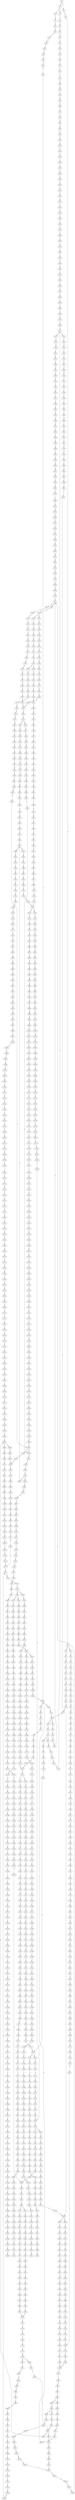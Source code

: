 strict digraph  {
	S0 -> S1 [ label = C ];
	S0 -> S2 [ label = T ];
	S1 -> S3 [ label = A ];
	S1 -> S4 [ label = T ];
	S2 -> S5 [ label = C ];
	S3 -> S6 [ label = A ];
	S4 -> S7 [ label = A ];
	S5 -> S8 [ label = T ];
	S6 -> S9 [ label = G ];
	S7 -> S10 [ label = C ];
	S8 -> S11 [ label = T ];
	S8 -> S12 [ label = C ];
	S9 -> S13 [ label = A ];
	S10 -> S14 [ label = C ];
	S11 -> S15 [ label = C ];
	S12 -> S16 [ label = C ];
	S13 -> S17 [ label = C ];
	S14 -> S18 [ label = T ];
	S15 -> S19 [ label = G ];
	S16 -> S20 [ label = G ];
	S17 -> S21 [ label = C ];
	S18 -> S22 [ label = G ];
	S19 -> S23 [ label = G ];
	S20 -> S24 [ label = T ];
	S21 -> S25 [ label = T ];
	S22 -> S26 [ label = T ];
	S23 -> S27 [ label = T ];
	S24 -> S28 [ label = T ];
	S25 -> S29 [ label = T ];
	S26 -> S30 [ label = C ];
	S27 -> S31 [ label = C ];
	S28 -> S32 [ label = C ];
	S29 -> S33 [ label = T ];
	S30 -> S34 [ label = C ];
	S31 -> S35 [ label = C ];
	S32 -> S36 [ label = C ];
	S33 -> S37 [ label = T ];
	S34 -> S38 [ label = T ];
	S35 -> S39 [ label = T ];
	S36 -> S40 [ label = T ];
	S37 -> S41 [ label = T ];
	S38 -> S42 [ label = T ];
	S39 -> S43 [ label = T ];
	S40 -> S44 [ label = T ];
	S41 -> S45 [ label = G ];
	S42 -> S46 [ label = G ];
	S43 -> S47 [ label = G ];
	S44 -> S48 [ label = A ];
	S45 -> S49 [ label = A ];
	S46 -> S50 [ label = A ];
	S46 -> S51 [ label = T ];
	S47 -> S52 [ label = A ];
	S48 -> S53 [ label = A ];
	S49 -> S54 [ label = A ];
	S50 -> S55 [ label = A ];
	S51 -> S56 [ label = A ];
	S52 -> S57 [ label = A ];
	S53 -> S58 [ label = A ];
	S54 -> S59 [ label = C ];
	S55 -> S60 [ label = C ];
	S56 -> S61 [ label = G ];
	S57 -> S60 [ label = C ];
	S58 -> S62 [ label = C ];
	S59 -> S63 [ label = A ];
	S60 -> S64 [ label = T ];
	S60 -> S65 [ label = A ];
	S61 -> S66 [ label = G ];
	S62 -> S67 [ label = A ];
	S63 -> S68 [ label = G ];
	S64 -> S69 [ label = T ];
	S65 -> S70 [ label = G ];
	S66 -> S71 [ label = A ];
	S67 -> S72 [ label = G ];
	S68 -> S73 [ label = T ];
	S69 -> S74 [ label = C ];
	S70 -> S75 [ label = G ];
	S71 -> S76 [ label = G ];
	S72 -> S77 [ label = G ];
	S73 -> S78 [ label = T ];
	S74 -> S79 [ label = A ];
	S75 -> S80 [ label = G ];
	S75 -> S81 [ label = T ];
	S76 -> S82 [ label = A ];
	S77 -> S83 [ label = T ];
	S78 -> S84 [ label = G ];
	S79 -> S85 [ label = A ];
	S80 -> S86 [ label = T ];
	S81 -> S87 [ label = C ];
	S82 -> S88 [ label = G ];
	S83 -> S89 [ label = C ];
	S84 -> S90 [ label = A ];
	S85 -> S91 [ label = C ];
	S86 -> S92 [ label = C ];
	S87 -> S93 [ label = C ];
	S88 -> S94 [ label = G ];
	S89 -> S95 [ label = T ];
	S90 -> S96 [ label = C ];
	S91 -> S97 [ label = C ];
	S91 -> S98 [ label = T ];
	S92 -> S99 [ label = C ];
	S93 -> S100 [ label = C ];
	S94 -> S101 [ label = T ];
	S95 -> S102 [ label = C ];
	S96 -> S103 [ label = T ];
	S97 -> S104 [ label = G ];
	S98 -> S105 [ label = G ];
	S99 -> S106 [ label = G ];
	S100 -> S107 [ label = T ];
	S101 -> S108 [ label = C ];
	S102 -> S109 [ label = T ];
	S103 -> S110 [ label = G ];
	S104 -> S111 [ label = G ];
	S105 -> S112 [ label = G ];
	S105 -> S113 [ label = C ];
	S106 -> S114 [ label = C ];
	S107 -> S115 [ label = T ];
	S108 -> S116 [ label = C ];
	S109 -> S117 [ label = C ];
	S110 -> S118 [ label = T ];
	S111 -> S119 [ label = C ];
	S112 -> S120 [ label = C ];
	S113 -> S121 [ label = C ];
	S114 -> S122 [ label = C ];
	S115 -> S123 [ label = C ];
	S116 -> S124 [ label = C ];
	S117 -> S125 [ label = C ];
	S118 -> S126 [ label = A ];
	S119 -> S127 [ label = C ];
	S120 -> S128 [ label = C ];
	S121 -> S129 [ label = C ];
	S122 -> S130 [ label = G ];
	S123 -> S131 [ label = T ];
	S123 -> S132 [ label = G ];
	S124 -> S133 [ label = A ];
	S124 -> S134 [ label = G ];
	S125 -> S135 [ label = G ];
	S126 -> S136 [ label = C ];
	S127 -> S137 [ label = C ];
	S128 -> S138 [ label = C ];
	S129 -> S139 [ label = T ];
	S130 -> S140 [ label = C ];
	S130 -> S141 [ label = G ];
	S131 -> S142 [ label = C ];
	S132 -> S143 [ label = C ];
	S133 -> S144 [ label = G ];
	S134 -> S145 [ label = G ];
	S135 -> S146 [ label = T ];
	S136 -> S147 [ label = A ];
	S137 -> S148 [ label = A ];
	S138 -> S149 [ label = A ];
	S139 -> S150 [ label = A ];
	S140 -> S151 [ label = A ];
	S141 -> S152 [ label = A ];
	S142 -> S153 [ label = G ];
	S143 -> S154 [ label = A ];
	S144 -> S155 [ label = A ];
	S145 -> S156 [ label = A ];
	S146 -> S157 [ label = A ];
	S147 -> S158 [ label = C ];
	S148 -> S159 [ label = G ];
	S149 -> S160 [ label = G ];
	S150 -> S161 [ label = G ];
	S151 -> S162 [ label = C ];
	S152 -> S163 [ label = A ];
	S153 -> S164 [ label = T ];
	S154 -> S165 [ label = C ];
	S155 -> S166 [ label = G ];
	S156 -> S167 [ label = G ];
	S157 -> S168 [ label = C ];
	S158 -> S169 [ label = T ];
	S159 -> S170 [ label = T ];
	S160 -> S171 [ label = G ];
	S161 -> S172 [ label = G ];
	S162 -> S173 [ label = G ];
	S163 -> S174 [ label = C ];
	S164 -> S175 [ label = A ];
	S165 -> S176 [ label = G ];
	S166 -> S177 [ label = C ];
	S167 -> S178 [ label = G ];
	S168 -> S179 [ label = A ];
	S169 -> S180 [ label = T ];
	S170 -> S181 [ label = T ];
	S171 -> S182 [ label = T ];
	S172 -> S183 [ label = T ];
	S173 -> S184 [ label = C ];
	S174 -> S185 [ label = T ];
	S175 -> S186 [ label = C ];
	S176 -> S187 [ label = T ];
	S177 -> S188 [ label = C ];
	S178 -> S189 [ label = C ];
	S179 -> S190 [ label = T ];
	S180 -> S191 [ label = G ];
	S181 -> S192 [ label = G ];
	S182 -> S193 [ label = G ];
	S183 -> S194 [ label = G ];
	S184 -> S195 [ label = G ];
	S185 -> S196 [ label = G ];
	S186 -> S197 [ label = G ];
	S187 -> S198 [ label = G ];
	S188 -> S199 [ label = A ];
	S189 -> S200 [ label = G ];
	S190 -> S201 [ label = G ];
	S191 -> S202 [ label = G ];
	S192 -> S203 [ label = T ];
	S193 -> S204 [ label = C ];
	S193 -> S205 [ label = G ];
	S194 -> S206 [ label = T ];
	S195 -> S207 [ label = C ];
	S196 -> S208 [ label = C ];
	S197 -> S209 [ label = G ];
	S198 -> S210 [ label = G ];
	S199 -> S211 [ label = C ];
	S200 -> S212 [ label = T ];
	S201 -> S213 [ label = G ];
	S202 -> S214 [ label = A ];
	S203 -> S215 [ label = G ];
	S204 -> S216 [ label = G ];
	S205 -> S217 [ label = G ];
	S206 -> S218 [ label = G ];
	S207 -> S219 [ label = A ];
	S208 -> S220 [ label = A ];
	S209 -> S221 [ label = C ];
	S210 -> S222 [ label = C ];
	S211 -> S223 [ label = G ];
	S212 -> S224 [ label = G ];
	S213 -> S225 [ label = C ];
	S214 -> S226 [ label = G ];
	S215 -> S227 [ label = C ];
	S216 -> S228 [ label = C ];
	S217 -> S229 [ label = C ];
	S218 -> S230 [ label = C ];
	S219 -> S231 [ label = G ];
	S220 -> S232 [ label = A ];
	S221 -> S233 [ label = T ];
	S222 -> S234 [ label = G ];
	S223 -> S235 [ label = G ];
	S224 -> S236 [ label = G ];
	S225 -> S237 [ label = G ];
	S226 -> S238 [ label = A ];
	S227 -> S239 [ label = G ];
	S228 -> S240 [ label = G ];
	S229 -> S241 [ label = T ];
	S230 -> S242 [ label = G ];
	S231 -> S243 [ label = C ];
	S232 -> S244 [ label = C ];
	S233 -> S245 [ label = A ];
	S234 -> S246 [ label = T ];
	S235 -> S247 [ label = T ];
	S236 -> S248 [ label = T ];
	S237 -> S249 [ label = C ];
	S238 -> S250 [ label = C ];
	S239 -> S251 [ label = T ];
	S240 -> S252 [ label = T ];
	S241 -> S253 [ label = T ];
	S242 -> S254 [ label = T ];
	S243 -> S255 [ label = C ];
	S244 -> S256 [ label = C ];
	S245 -> S257 [ label = C ];
	S246 -> S258 [ label = C ];
	S247 -> S259 [ label = T ];
	S248 -> S260 [ label = A ];
	S249 -> S261 [ label = C ];
	S250 -> S262 [ label = C ];
	S251 -> S263 [ label = C ];
	S252 -> S264 [ label = C ];
	S253 -> S265 [ label = C ];
	S254 -> S266 [ label = C ];
	S255 -> S267 [ label = G ];
	S256 -> S268 [ label = A ];
	S257 -> S269 [ label = T ];
	S258 -> S270 [ label = C ];
	S259 -> S271 [ label = A ];
	S260 -> S272 [ label = T ];
	S261 -> S273 [ label = C ];
	S262 -> S274 [ label = C ];
	S263 -> S275 [ label = G ];
	S264 -> S276 [ label = G ];
	S265 -> S277 [ label = G ];
	S266 -> S278 [ label = G ];
	S267 -> S279 [ label = G ];
	S268 -> S280 [ label = G ];
	S269 -> S281 [ label = G ];
	S270 -> S282 [ label = C ];
	S271 -> S283 [ label = C ];
	S272 -> S284 [ label = G ];
	S273 -> S285 [ label = C ];
	S274 -> S286 [ label = C ];
	S275 -> S287 [ label = A ];
	S276 -> S288 [ label = T ];
	S277 -> S289 [ label = A ];
	S278 -> S287 [ label = A ];
	S279 -> S290 [ label = C ];
	S279 -> S291 [ label = T ];
	S280 -> S292 [ label = A ];
	S281 -> S293 [ label = G ];
	S282 -> S294 [ label = C ];
	S283 -> S295 [ label = T ];
	S284 -> S296 [ label = A ];
	S285 -> S297 [ label = C ];
	S286 -> S298 [ label = C ];
	S287 -> S299 [ label = A ];
	S288 -> S300 [ label = G ];
	S289 -> S301 [ label = A ];
	S290 -> S302 [ label = A ];
	S291 -> S303 [ label = G ];
	S292 -> S304 [ label = A ];
	S293 -> S305 [ label = T ];
	S294 -> S306 [ label = A ];
	S295 -> S307 [ label = G ];
	S296 -> S308 [ label = G ];
	S297 -> S309 [ label = A ];
	S298 -> S310 [ label = C ];
	S299 -> S311 [ label = C ];
	S300 -> S312 [ label = C ];
	S301 -> S313 [ label = C ];
	S302 -> S314 [ label = C ];
	S303 -> S315 [ label = G ];
	S304 -> S316 [ label = C ];
	S305 -> S317 [ label = G ];
	S306 -> S318 [ label = C ];
	S307 -> S319 [ label = C ];
	S308 -> S320 [ label = C ];
	S309 -> S321 [ label = C ];
	S310 -> S322 [ label = T ];
	S311 -> S323 [ label = C ];
	S311 -> S324 [ label = A ];
	S312 -> S325 [ label = A ];
	S313 -> S326 [ label = A ];
	S314 -> S327 [ label = T ];
	S315 -> S328 [ label = A ];
	S316 -> S329 [ label = A ];
	S317 -> S330 [ label = C ];
	S318 -> S331 [ label = T ];
	S319 -> S332 [ label = A ];
	S320 -> S333 [ label = G ];
	S321 -> S334 [ label = T ];
	S322 -> S335 [ label = T ];
	S323 -> S336 [ label = T ];
	S324 -> S337 [ label = C ];
	S325 -> S338 [ label = T ];
	S326 -> S339 [ label = C ];
	S327 -> S340 [ label = T ];
	S328 -> S341 [ label = A ];
	S329 -> S342 [ label = G ];
	S330 -> S343 [ label = T ];
	S331 -> S344 [ label = T ];
	S332 -> S345 [ label = G ];
	S333 -> S346 [ label = G ];
	S334 -> S347 [ label = T ];
	S335 -> S348 [ label = C ];
	S336 -> S349 [ label = T ];
	S337 -> S350 [ label = C ];
	S338 -> S351 [ label = C ];
	S339 -> S352 [ label = G ];
	S340 -> S353 [ label = C ];
	S341 -> S354 [ label = G ];
	S342 -> S355 [ label = C ];
	S343 -> S356 [ label = A ];
	S344 -> S357 [ label = G ];
	S345 -> S358 [ label = A ];
	S346 -> S359 [ label = T ];
	S347 -> S360 [ label = T ];
	S348 -> S361 [ label = A ];
	S349 -> S362 [ label = C ];
	S350 -> S363 [ label = C ];
	S351 -> S364 [ label = C ];
	S352 -> S365 [ label = C ];
	S353 -> S366 [ label = A ];
	S354 -> S367 [ label = A ];
	S355 -> S368 [ label = C ];
	S356 -> S369 [ label = C ];
	S357 -> S370 [ label = A ];
	S358 -> S371 [ label = C ];
	S359 -> S372 [ label = C ];
	S360 -> S373 [ label = A ];
	S361 -> S374 [ label = G ];
	S362 -> S375 [ label = G ];
	S363 -> S376 [ label = G ];
	S364 -> S377 [ label = G ];
	S365 -> S378 [ label = G ];
	S366 -> S379 [ label = G ];
	S367 -> S380 [ label = A ];
	S368 -> S381 [ label = G ];
	S369 -> S382 [ label = T ];
	S370 -> S383 [ label = G ];
	S371 -> S384 [ label = G ];
	S372 -> S385 [ label = G ];
	S373 -> S386 [ label = G ];
	S374 -> S387 [ label = A ];
	S375 -> S388 [ label = T ];
	S376 -> S389 [ label = T ];
	S377 -> S390 [ label = C ];
	S378 -> S391 [ label = C ];
	S379 -> S392 [ label = C ];
	S380 -> S393 [ label = C ];
	S381 -> S394 [ label = T ];
	S382 -> S395 [ label = G ];
	S383 -> S396 [ label = C ];
	S384 -> S397 [ label = G ];
	S385 -> S398 [ label = C ];
	S386 -> S399 [ label = C ];
	S387 -> S400 [ label = G ];
	S388 -> S401 [ label = A ];
	S389 -> S402 [ label = A ];
	S390 -> S403 [ label = A ];
	S391 -> S404 [ label = A ];
	S392 -> S405 [ label = C ];
	S393 -> S406 [ label = G ];
	S394 -> S407 [ label = C ];
	S395 -> S408 [ label = T ];
	S396 -> S409 [ label = C ];
	S397 -> S410 [ label = A ];
	S398 -> S411 [ label = A ];
	S399 -> S412 [ label = C ];
	S400 -> S413 [ label = G ];
	S401 -> S414 [ label = C ];
	S402 -> S415 [ label = C ];
	S403 -> S416 [ label = C ];
	S404 -> S417 [ label = C ];
	S405 -> S418 [ label = G ];
	S406 -> S419 [ label = G ];
	S407 -> S420 [ label = C ];
	S408 -> S421 [ label = A ];
	S409 -> S422 [ label = G ];
	S410 -> S423 [ label = C ];
	S411 -> S424 [ label = C ];
	S412 -> S425 [ label = G ];
	S413 -> S426 [ label = T ];
	S414 -> S427 [ label = T ];
	S415 -> S428 [ label = G ];
	S416 -> S429 [ label = G ];
	S417 -> S430 [ label = G ];
	S418 -> S431 [ label = C ];
	S419 -> S432 [ label = C ];
	S420 -> S433 [ label = T ];
	S421 -> S434 [ label = A ];
	S422 -> S435 [ label = C ];
	S423 -> S436 [ label = A ];
	S424 -> S437 [ label = G ];
	S425 -> S438 [ label = T ];
	S426 -> S439 [ label = C ];
	S427 -> S440 [ label = T ];
	S428 -> S441 [ label = T ];
	S429 -> S442 [ label = T ];
	S430 -> S443 [ label = T ];
	S431 -> S444 [ label = C ];
	S432 -> S445 [ label = A ];
	S433 -> S446 [ label = C ];
	S434 -> S447 [ label = C ];
	S435 -> S448 [ label = C ];
	S436 -> S449 [ label = C ];
	S437 -> S450 [ label = C ];
	S438 -> S451 [ label = C ];
	S439 -> S452 [ label = C ];
	S440 -> S453 [ label = C ];
	S441 -> S454 [ label = C ];
	S442 -> S455 [ label = C ];
	S443 -> S456 [ label = C ];
	S444 -> S457 [ label = C ];
	S445 -> S458 [ label = C ];
	S446 -> S459 [ label = T ];
	S447 -> S460 [ label = A ];
	S448 -> S461 [ label = C ];
	S449 -> S462 [ label = A ];
	S450 -> S463 [ label = G ];
	S451 -> S464 [ label = C ];
	S452 -> S465 [ label = C ];
	S453 -> S466 [ label = A ];
	S454 -> S467 [ label = C ];
	S455 -> S468 [ label = G ];
	S456 -> S469 [ label = C ];
	S457 -> S470 [ label = C ];
	S458 -> S471 [ label = C ];
	S458 -> S472 [ label = T ];
	S459 -> S473 [ label = G ];
	S460 -> S474 [ label = C ];
	S461 -> S475 [ label = C ];
	S462 -> S476 [ label = C ];
	S463 -> S477 [ label = C ];
	S464 -> S478 [ label = C ];
	S465 -> S479 [ label = T ];
	S466 -> S480 [ label = A ];
	S467 -> S481 [ label = A ];
	S468 -> S482 [ label = A ];
	S469 -> S483 [ label = A ];
	S470 -> S484 [ label = T ];
	S471 -> S485 [ label = G ];
	S472 -> S486 [ label = G ];
	S473 -> S487 [ label = T ];
	S474 -> S488 [ label = A ];
	S475 -> S484 [ label = T ];
	S476 -> S489 [ label = C ];
	S477 -> S490 [ label = G ];
	S478 -> S491 [ label = A ];
	S479 -> S492 [ label = T ];
	S480 -> S493 [ label = G ];
	S481 -> S494 [ label = G ];
	S482 -> S495 [ label = G ];
	S483 -> S496 [ label = G ];
	S484 -> S497 [ label = T ];
	S484 -> S498 [ label = C ];
	S485 -> S499 [ label = G ];
	S486 -> S500 [ label = G ];
	S487 -> S501 [ label = C ];
	S488 -> S502 [ label = C ];
	S489 -> S503 [ label = T ];
	S490 -> S504 [ label = G ];
	S491 -> S505 [ label = C ];
	S492 -> S123 [ label = C ];
	S493 -> S506 [ label = C ];
	S494 -> S507 [ label = C ];
	S495 -> S508 [ label = C ];
	S496 -> S509 [ label = C ];
	S497 -> S510 [ label = C ];
	S498 -> S511 [ label = C ];
	S499 -> S512 [ label = G ];
	S500 -> S513 [ label = G ];
	S501 -> S514 [ label = G ];
	S502 -> S515 [ label = G ];
	S503 -> S516 [ label = C ];
	S504 -> S517 [ label = C ];
	S505 -> S518 [ label = C ];
	S506 -> S519 [ label = G ];
	S507 -> S520 [ label = G ];
	S508 -> S521 [ label = G ];
	S509 -> S522 [ label = T ];
	S509 -> S520 [ label = G ];
	S510 -> S523 [ label = A ];
	S511 -> S524 [ label = A ];
	S512 -> S525 [ label = A ];
	S513 -> S526 [ label = A ];
	S514 -> S527 [ label = T ];
	S515 -> S528 [ label = C ];
	S516 -> S529 [ label = T ];
	S517 -> S530 [ label = T ];
	S518 -> S531 [ label = A ];
	S519 -> S532 [ label = A ];
	S520 -> S533 [ label = A ];
	S521 -> S534 [ label = A ];
	S522 -> S535 [ label = T ];
	S523 -> S536 [ label = C ];
	S524 -> S537 [ label = C ];
	S525 -> S538 [ label = A ];
	S526 -> S539 [ label = A ];
	S527 -> S540 [ label = G ];
	S528 -> S541 [ label = T ];
	S529 -> S542 [ label = A ];
	S530 -> S543 [ label = G ];
	S531 -> S544 [ label = C ];
	S532 -> S545 [ label = G ];
	S533 -> S546 [ label = G ];
	S534 -> S547 [ label = G ];
	S535 -> S548 [ label = C ];
	S536 -> S549 [ label = G ];
	S537 -> S550 [ label = C ];
	S538 -> S551 [ label = T ];
	S539 -> S552 [ label = C ];
	S540 -> S553 [ label = G ];
	S541 -> S554 [ label = C ];
	S542 -> S555 [ label = G ];
	S543 -> S556 [ label = G ];
	S544 -> S557 [ label = C ];
	S545 -> S558 [ label = T ];
	S546 -> S559 [ label = T ];
	S547 -> S560 [ label = T ];
	S548 -> S561 [ label = A ];
	S549 -> S562 [ label = C ];
	S550 -> S563 [ label = C ];
	S551 -> S564 [ label = T ];
	S552 -> S565 [ label = T ];
	S553 -> S566 [ label = T ];
	S554 -> S567 [ label = C ];
	S555 -> S568 [ label = A ];
	S556 -> S569 [ label = A ];
	S557 -> S570 [ label = G ];
	S558 -> S571 [ label = C ];
	S559 -> S572 [ label = C ];
	S560 -> S573 [ label = C ];
	S561 -> S574 [ label = C ];
	S562 -> S575 [ label = T ];
	S563 -> S576 [ label = G ];
	S564 -> S577 [ label = G ];
	S565 -> S578 [ label = G ];
	S566 -> S579 [ label = A ];
	S567 -> S580 [ label = T ];
	S568 -> S581 [ label = A ];
	S569 -> S582 [ label = A ];
	S570 -> S583 [ label = A ];
	S571 -> S584 [ label = C ];
	S572 -> S585 [ label = C ];
	S572 -> S586 [ label = T ];
	S573 -> S587 [ label = G ];
	S574 -> S588 [ label = G ];
	S575 -> S589 [ label = C ];
	S576 -> S590 [ label = C ];
	S577 -> S591 [ label = A ];
	S578 -> S592 [ label = G ];
	S580 -> S593 [ label = A ];
	S581 -> S594 [ label = C ];
	S582 -> S595 [ label = T ];
	S583 -> S596 [ label = T ];
	S584 -> S597 [ label = C ];
	S585 -> S597 [ label = C ];
	S586 -> S598 [ label = C ];
	S587 -> S599 [ label = A ];
	S588 -> S600 [ label = C ];
	S589 -> S601 [ label = C ];
	S590 -> S602 [ label = C ];
	S591 -> S603 [ label = A ];
	S592 -> S604 [ label = A ];
	S593 -> S605 [ label = G ];
	S594 -> S606 [ label = G ];
	S595 -> S607 [ label = G ];
	S596 -> S608 [ label = C ];
	S597 -> S609 [ label = T ];
	S597 -> S610 [ label = G ];
	S598 -> S611 [ label = G ];
	S599 -> S612 [ label = A ];
	S600 -> S613 [ label = C ];
	S601 -> S614 [ label = G ];
	S602 -> S615 [ label = G ];
	S603 -> S616 [ label = C ];
	S604 -> S617 [ label = C ];
	S605 -> S618 [ label = A ];
	S606 -> S619 [ label = A ];
	S607 -> S620 [ label = G ];
	S608 -> S621 [ label = G ];
	S609 -> S622 [ label = C ];
	S610 -> S623 [ label = C ];
	S611 -> S624 [ label = T ];
	S612 -> S625 [ label = C ];
	S613 -> S626 [ label = C ];
	S614 -> S627 [ label = G ];
	S615 -> S628 [ label = G ];
	S616 -> S629 [ label = C ];
	S617 -> S630 [ label = C ];
	S618 -> S631 [ label = A ];
	S619 -> S632 [ label = G ];
	S620 -> S633 [ label = G ];
	S621 -> S634 [ label = G ];
	S622 -> S635 [ label = C ];
	S623 -> S636 [ label = C ];
	S624 -> S637 [ label = C ];
	S625 -> S638 [ label = C ];
	S626 -> S639 [ label = T ];
	S627 -> S640 [ label = T ];
	S628 -> S641 [ label = T ];
	S629 -> S642 [ label = C ];
	S630 -> S643 [ label = C ];
	S631 -> S644 [ label = C ];
	S632 -> S645 [ label = G ];
	S633 -> S646 [ label = G ];
	S634 -> S647 [ label = T ];
	S635 -> S648 [ label = G ];
	S636 -> S649 [ label = T ];
	S637 -> S650 [ label = T ];
	S638 -> S651 [ label = T ];
	S639 -> S652 [ label = T ];
	S640 -> S653 [ label = T ];
	S641 -> S654 [ label = C ];
	S642 -> S655 [ label = G ];
	S643 -> S656 [ label = G ];
	S644 -> S657 [ label = T ];
	S645 -> S658 [ label = T ];
	S646 -> S659 [ label = T ];
	S647 -> S660 [ label = T ];
	S648 -> S661 [ label = G ];
	S649 -> S662 [ label = G ];
	S650 -> S663 [ label = G ];
	S651 -> S664 [ label = G ];
	S652 -> S665 [ label = C ];
	S653 -> S666 [ label = G ];
	S654 -> S667 [ label = C ];
	S655 -> S668 [ label = T ];
	S656 -> S669 [ label = T ];
	S657 -> S670 [ label = T ];
	S658 -> S671 [ label = G ];
	S659 -> S672 [ label = C ];
	S660 -> S673 [ label = C ];
	S661 -> S674 [ label = T ];
	S662 -> S675 [ label = T ];
	S663 -> S676 [ label = T ];
	S664 -> S677 [ label = T ];
	S665 -> S678 [ label = A ];
	S666 -> S679 [ label = C ];
	S667 -> S680 [ label = C ];
	S668 -> S681 [ label = C ];
	S669 -> S682 [ label = C ];
	S670 -> S683 [ label = C ];
	S671 -> S684 [ label = T ];
	S672 -> S685 [ label = C ];
	S673 -> S686 [ label = C ];
	S674 -> S687 [ label = C ];
	S675 -> S688 [ label = C ];
	S676 -> S689 [ label = T ];
	S677 -> S690 [ label = C ];
	S678 -> S691 [ label = T ];
	S679 -> S692 [ label = A ];
	S680 -> S693 [ label = A ];
	S681 -> S694 [ label = T ];
	S682 -> S695 [ label = T ];
	S683 -> S696 [ label = A ];
	S684 -> S697 [ label = C ];
	S685 -> S698 [ label = G ];
	S686 -> S699 [ label = A ];
	S687 -> S700 [ label = T ];
	S688 -> S701 [ label = G ];
	S689 -> S702 [ label = C ];
	S690 -> S703 [ label = G ];
	S691 -> S704 [ label = C ];
	S692 -> S705 [ label = C ];
	S693 -> S706 [ label = G ];
	S694 -> S707 [ label = C ];
	S695 -> S708 [ label = C ];
	S696 -> S709 [ label = A ];
	S697 -> S710 [ label = C ];
	S698 -> S711 [ label = C ];
	S699 -> S712 [ label = G ];
	S700 -> S713 [ label = G ];
	S701 -> S714 [ label = C ];
	S702 -> S715 [ label = C ];
	S703 -> S716 [ label = C ];
	S704 -> S717 [ label = C ];
	S705 -> S718 [ label = T ];
	S706 -> S719 [ label = T ];
	S707 -> S720 [ label = G ];
	S708 -> S720 [ label = G ];
	S709 -> S91 [ label = C ];
	S710 -> S721 [ label = C ];
	S711 -> S722 [ label = C ];
	S712 -> S723 [ label = T ];
	S713 -> S724 [ label = G ];
	S714 -> S725 [ label = G ];
	S715 -> S726 [ label = G ];
	S716 -> S727 [ label = G ];
	S717 -> S728 [ label = A ];
	S718 -> S729 [ label = G ];
	S719 -> S730 [ label = G ];
	S720 -> S731 [ label = G ];
	S721 -> S732 [ label = T ];
	S722 -> S130 [ label = G ];
	S723 -> S733 [ label = G ];
	S724 -> S734 [ label = A ];
	S725 -> S735 [ label = C ];
	S726 -> S736 [ label = T ];
	S727 -> S735 [ label = C ];
	S728 -> S737 [ label = G ];
	S729 -> S738 [ label = G ];
	S730 -> S739 [ label = G ];
	S731 -> S740 [ label = C ];
	S732 -> S741 [ label = G ];
	S733 -> S742 [ label = G ];
	S734 -> S743 [ label = G ];
	S735 -> S744 [ label = G ];
	S735 -> S745 [ label = A ];
	S736 -> S746 [ label = G ];
	S737 -> S747 [ label = A ];
	S738 -> S748 [ label = T ];
	S739 -> S749 [ label = T ];
	S740 -> S750 [ label = A ];
	S741 -> S751 [ label = T ];
	S742 -> S752 [ label = T ];
	S743 -> S753 [ label = G ];
	S744 -> S754 [ label = A ];
	S745 -> S755 [ label = A ];
	S746 -> S756 [ label = G ];
	S747 -> S757 [ label = A ];
	S748 -> S758 [ label = C ];
	S749 -> S759 [ label = C ];
	S750 -> S760 [ label = C ];
	S751 -> S761 [ label = C ];
	S752 -> S762 [ label = C ];
	S753 -> S763 [ label = G ];
	S754 -> S764 [ label = G ];
	S755 -> S765 [ label = C ];
	S756 -> S766 [ label = C ];
	S757 -> S767 [ label = C ];
	S758 -> S768 [ label = G ];
	S759 -> S769 [ label = G ];
	S760 -> S770 [ label = C ];
	S761 -> S771 [ label = C ];
	S762 -> S769 [ label = G ];
	S763 -> S772 [ label = T ];
	S764 -> S773 [ label = C ];
	S765 -> S774 [ label = C ];
	S766 -> S775 [ label = C ];
	S767 -> S776 [ label = C ];
	S768 -> S777 [ label = T ];
	S769 -> S778 [ label = T ];
	S770 -> S779 [ label = G ];
	S771 -> S780 [ label = T ];
	S772 -> S781 [ label = G ];
	S773 -> S782 [ label = A ];
	S774 -> S783 [ label = C ];
	S775 -> S784 [ label = C ];
	S776 -> S785 [ label = A ];
	S776 -> S786 [ label = G ];
	S777 -> S787 [ label = C ];
	S778 -> S788 [ label = C ];
	S779 -> S789 [ label = A ];
	S780 -> S790 [ label = A ];
	S781 -> S791 [ label = T ];
	S782 -> S792 [ label = G ];
	S783 -> S793 [ label = G ];
	S784 -> S794 [ label = G ];
	S785 -> S795 [ label = G ];
	S785 -> S796 [ label = C ];
	S786 -> S797 [ label = G ];
	S787 -> S798 [ label = C ];
	S788 -> S799 [ label = C ];
	S789 -> S800 [ label = G ];
	S789 -> S801 [ label = A ];
	S790 -> S802 [ label = C ];
	S791 -> S803 [ label = T ];
	S792 -> S804 [ label = T ];
	S793 -> S805 [ label = T ];
	S794 -> S806 [ label = T ];
	S795 -> S807 [ label = A ];
	S796 -> S808 [ label = C ];
	S797 -> S809 [ label = A ];
	S798 -> S810 [ label = G ];
	S799 -> S810 [ label = G ];
	S800 -> S811 [ label = T ];
	S801 -> S812 [ label = T ];
	S802 -> S813 [ label = T ];
	S803 -> S814 [ label = C ];
	S804 -> S815 [ label = G ];
	S805 -> S816 [ label = A ];
	S806 -> S817 [ label = C ];
	S807 -> S818 [ label = C ];
	S808 -> S819 [ label = A ];
	S809 -> S820 [ label = C ];
	S810 -> S821 [ label = T ];
	S811 -> S822 [ label = C ];
	S812 -> S823 [ label = G ];
	S813 -> S824 [ label = A ];
	S814 -> S825 [ label = C ];
	S815 -> S826 [ label = C ];
	S816 -> S827 [ label = C ];
	S817 -> S828 [ label = C ];
	S818 -> S829 [ label = T ];
	S819 -> S830 [ label = C ];
	S820 -> S831 [ label = G ];
	S821 -> S832 [ label = C ];
	S822 -> S833 [ label = C ];
	S823 -> S834 [ label = T ];
	S824 -> S835 [ label = C ];
	S825 -> S836 [ label = A ];
	S826 -> S837 [ label = A ];
	S827 -> S838 [ label = A ];
	S828 -> S839 [ label = A ];
	S829 -> S840 [ label = C ];
	S830 -> S841 [ label = C ];
	S831 -> S842 [ label = C ];
	S832 -> S843 [ label = A ];
	S833 -> S844 [ label = A ];
	S833 -> S845 [ label = T ];
	S834 -> S846 [ label = A ];
	S835 -> S847 [ label = C ];
	S836 -> S848 [ label = G ];
	S837 -> S849 [ label = A ];
	S838 -> S850 [ label = G ];
	S839 -> S851 [ label = G ];
	S840 -> S852 [ label = C ];
	S841 -> S853 [ label = C ];
	S842 -> S854 [ label = C ];
	S843 -> S855 [ label = C ];
	S844 -> S856 [ label = G ];
	S845 -> S857 [ label = C ];
	S846 -> S858 [ label = G ];
	S847 -> S859 [ label = A ];
	S848 -> S860 [ label = C ];
	S849 -> S861 [ label = C ];
	S850 -> S862 [ label = C ];
	S851 -> S863 [ label = T ];
	S852 -> S864 [ label = C ];
	S853 -> S865 [ label = C ];
	S854 -> S866 [ label = C ];
	S855 -> S867 [ label = C ];
	S856 -> S868 [ label = T ];
	S856 -> S869 [ label = C ];
	S857 -> S870 [ label = G ];
	S858 -> S871 [ label = T ];
	S859 -> S872 [ label = G ];
	S860 -> S873 [ label = A ];
	S861 -> S874 [ label = A ];
	S862 -> S875 [ label = A ];
	S863 -> S876 [ label = A ];
	S864 -> S877 [ label = A ];
	S865 -> S878 [ label = T ];
	S866 -> S879 [ label = A ];
	S867 -> S880 [ label = C ];
	S867 -> S881 [ label = G ];
	S868 -> S882 [ label = A ];
	S869 -> S883 [ label = T ];
	S870 -> S884 [ label = A ];
	S871 -> S885 [ label = T ];
	S872 -> S886 [ label = G ];
	S873 -> S887 [ label = G ];
	S874 -> S888 [ label = G ];
	S875 -> S889 [ label = G ];
	S876 -> S890 [ label = G ];
	S877 -> S891 [ label = T ];
	S878 -> S892 [ label = T ];
	S879 -> S893 [ label = T ];
	S880 -> S894 [ label = T ];
	S881 -> S895 [ label = A ];
	S882 -> S896 [ label = G ];
	S883 -> S897 [ label = T ];
	S884 -> S898 [ label = A ];
	S885 -> S899 [ label = T ];
	S886 -> S900 [ label = A ];
	S887 -> S901 [ label = A ];
	S888 -> S902 [ label = C ];
	S889 -> S903 [ label = G ];
	S890 -> S904 [ label = C ];
	S891 -> S905 [ label = C ];
	S892 -> S906 [ label = C ];
	S893 -> S907 [ label = C ];
	S894 -> S908 [ label = G ];
	S895 -> S909 [ label = A ];
	S895 -> S910 [ label = G ];
	S896 -> S911 [ label = G ];
	S897 -> S548 [ label = C ];
	S898 -> S912 [ label = C ];
	S899 -> S913 [ label = C ];
	S900 -> S914 [ label = G ];
	S901 -> S915 [ label = T ];
	S902 -> S916 [ label = T ];
	S903 -> S917 [ label = T ];
	S904 -> S918 [ label = T ];
	S905 -> S919 [ label = T ];
	S906 -> S920 [ label = C ];
	S906 -> S921 [ label = G ];
	S907 -> S922 [ label = G ];
	S908 -> S923 [ label = T ];
	S909 -> S924 [ label = T ];
	S910 -> S925 [ label = T ];
	S911 -> S926 [ label = G ];
	S912 -> S927 [ label = T ];
	S913 -> S928 [ label = A ];
	S914 -> S929 [ label = A ];
	S915 -> S930 [ label = A ];
	S916 -> S931 [ label = A ];
	S917 -> S932 [ label = G ];
	S918 -> S933 [ label = C ];
	S919 -> S934 [ label = G ];
	S920 -> S935 [ label = T ];
	S921 -> S936 [ label = A ];
	S922 -> S937 [ label = T ];
	S923 -> S938 [ label = C ];
	S924 -> S939 [ label = C ];
	S925 -> S940 [ label = C ];
	S926 -> S941 [ label = T ];
	S927 -> S942 [ label = T ];
	S928 -> S943 [ label = C ];
	S929 -> S944 [ label = G ];
	S930 -> S945 [ label = A ];
	S931 -> S946 [ label = C ];
	S932 -> S947 [ label = C ];
	S933 -> S948 [ label = C ];
	S934 -> S949 [ label = C ];
	S935 -> S950 [ label = G ];
	S936 -> S951 [ label = T ];
	S937 -> S952 [ label = C ];
	S938 -> S953 [ label = C ];
	S939 -> S954 [ label = C ];
	S940 -> S833 [ label = C ];
	S941 -> S955 [ label = C ];
	S942 -> S956 [ label = C ];
	S943 -> S957 [ label = T ];
	S944 -> S958 [ label = T ];
	S945 -> S959 [ label = A ];
	S946 -> S960 [ label = G ];
	S947 -> S961 [ label = A ];
	S948 -> S962 [ label = A ];
	S949 -> S963 [ label = C ];
	S950 -> S964 [ label = T ];
	S951 -> S965 [ label = C ];
	S952 -> S966 [ label = C ];
	S953 -> S967 [ label = T ];
	S954 -> S968 [ label = T ];
	S955 -> S969 [ label = A ];
	S956 -> S970 [ label = A ];
	S957 -> S971 [ label = C ];
	S958 -> S972 [ label = C ];
	S959 -> S973 [ label = A ];
	S960 -> S974 [ label = A ];
	S961 -> S975 [ label = C ];
	S962 -> S976 [ label = C ];
	S963 -> S977 [ label = A ];
	S964 -> S978 [ label = C ];
	S965 -> S979 [ label = G ];
	S966 -> S980 [ label = T ];
	S967 -> S981 [ label = T ];
	S968 -> S982 [ label = C ];
	S969 -> S983 [ label = C ];
	S970 -> S984 [ label = A ];
	S971 -> S985 [ label = C ];
	S972 -> S986 [ label = A ];
	S973 -> S987 [ label = A ];
	S974 -> S988 [ label = G ];
	S975 -> S989 [ label = G ];
	S976 -> S990 [ label = C ];
	S977 -> S991 [ label = G ];
	S978 -> S992 [ label = C ];
	S979 -> S993 [ label = T ];
	S980 -> S994 [ label = C ];
	S981 -> S46 [ label = G ];
	S982 -> S995 [ label = G ];
	S983 -> S996 [ label = T ];
	S984 -> S91 [ label = C ];
	S985 -> S997 [ label = T ];
	S986 -> S998 [ label = G ];
	S987 -> S999 [ label = C ];
	S988 -> S1000 [ label = A ];
	S989 -> S1001 [ label = C ];
	S990 -> S1002 [ label = G ];
	S991 -> S1003 [ label = T ];
	S992 -> S1004 [ label = T ];
	S993 -> S1005 [ label = T ];
	S994 -> S1006 [ label = T ];
	S995 -> S1007 [ label = A ];
	S996 -> S1008 [ label = C ];
	S997 -> S1009 [ label = T ];
	S998 -> S1010 [ label = G ];
	S999 -> S1011 [ label = T ];
	S1000 -> S1012 [ label = A ];
	S1001 -> S1013 [ label = G ];
	S1002 -> S1014 [ label = G ];
	S1003 -> S1015 [ label = C ];
	S1004 -> S1016 [ label = T ];
	S1005 -> S1017 [ label = T ];
	S1006 -> S1018 [ label = T ];
	S1007 -> S1019 [ label = A ];
	S1008 -> S1020 [ label = G ];
	S1009 -> S1021 [ label = T ];
	S1010 -> S1022 [ label = A ];
	S1011 -> S1023 [ label = T ];
	S1012 -> S1024 [ label = C ];
	S1013 -> S1025 [ label = G ];
	S1014 -> S1026 [ label = A ];
	S1015 -> S1027 [ label = G ];
	S1016 -> S46 [ label = G ];
	S1017 -> S1028 [ label = G ];
	S1018 -> S1029 [ label = C ];
	S1019 -> S1030 [ label = C ];
	S1020 -> S1031 [ label = C ];
	S1021 -> S1032 [ label = C ];
	S1022 -> S1033 [ label = C ];
	S1023 -> S1034 [ label = T ];
	S1024 -> S1035 [ label = T ];
	S1025 -> S1036 [ label = T ];
	S1026 -> S1037 [ label = C ];
	S1027 -> S1038 [ label = T ];
	S1028 -> S1039 [ label = T ];
	S1029 -> S1040 [ label = T ];
	S1030 -> S927 [ label = T ];
	S1031 -> S1041 [ label = T ];
	S1032 -> S1042 [ label = A ];
	S1033 -> S1043 [ label = C ];
	S1034 -> S1044 [ label = G ];
	S1035 -> S1045 [ label = G ];
	S1036 -> S1046 [ label = G ];
	S1037 -> S1047 [ label = G ];
	S1038 -> S1048 [ label = A ];
	S1039 -> S1049 [ label = A ];
	S1040 -> S1050 [ label = C ];
	S1041 -> S1051 [ label = T ];
	S1042 -> S1052 [ label = T ];
	S1043 -> S1053 [ label = A ];
	S1044 -> S1054 [ label = C ];
	S1045 -> S1055 [ label = G ];
	S1046 -> S1056 [ label = C ];
	S1047 -> S1057 [ label = T ];
	S1048 -> S1058 [ label = A ];
	S1049 -> S1059 [ label = G ];
	S1050 -> S1060 [ label = G ];
	S1051 -> S1061 [ label = C ];
	S1052 -> S1062 [ label = C ];
	S1053 -> S1063 [ label = G ];
	S1054 -> S1064 [ label = C ];
	S1055 -> S1065 [ label = C ];
	S1056 -> S1066 [ label = C ];
	S1057 -> S1067 [ label = C ];
	S1058 -> S1068 [ label = G ];
	S1059 -> S1069 [ label = G ];
	S1060 -> S1070 [ label = G ];
	S1061 -> S1071 [ label = A ];
	S1062 -> S1072 [ label = C ];
	S1063 -> S1073 [ label = T ];
	S1064 -> S1074 [ label = G ];
	S1065 -> S1075 [ label = G ];
	S1066 -> S1076 [ label = G ];
	S1067 -> S1077 [ label = G ];
	S1068 -> S1078 [ label = A ];
	S1069 -> S1079 [ label = A ];
	S1070 -> S1080 [ label = A ];
	S1071 -> S1081 [ label = T ];
	S1072 -> S1082 [ label = A ];
	S1073 -> S1083 [ label = C ];
	S1074 -> S1084 [ label = T ];
	S1075 -> S1085 [ label = C ];
	S1076 -> S1086 [ label = C ];
	S1077 -> S1087 [ label = T ];
	S1078 -> S1088 [ label = C ];
	S1079 -> S1089 [ label = A ];
	S1080 -> S1090 [ label = G ];
	S1081 -> S1091 [ label = C ];
	S1082 -> S1092 [ label = G ];
	S1083 -> S1093 [ label = T ];
	S1084 -> S1094 [ label = A ];
	S1085 -> S1095 [ label = A ];
	S1086 -> S1096 [ label = A ];
	S1087 -> S1097 [ label = G ];
	S1088 -> S1098 [ label = G ];
	S1089 -> S1099 [ label = A ];
	S1090 -> S1100 [ label = A ];
	S1091 -> S1101 [ label = C ];
	S1092 -> S747 [ label = A ];
	S1093 -> S1102 [ label = C ];
	S1094 -> S1103 [ label = G ];
	S1095 -> S1104 [ label = G ];
	S1096 -> S1105 [ label = A ];
	S1097 -> S1106 [ label = A ];
	S1098 -> S1107 [ label = G ];
	S1099 -> S1108 [ label = G ];
	S1100 -> S1109 [ label = G ];
	S1101 -> S1110 [ label = A ];
	S1102 -> S1111 [ label = T ];
	S1103 -> S1112 [ label = C ];
	S1104 -> S1113 [ label = C ];
	S1105 -> S1114 [ label = C ];
	S1106 -> S1115 [ label = C ];
	S1107 -> S1116 [ label = C ];
	S1108 -> S1117 [ label = G ];
	S1109 -> S1118 [ label = G ];
	S1110 -> S737 [ label = G ];
	S1111 -> S1119 [ label = G ];
	S1112 -> S1120 [ label = C ];
	S1113 -> S1121 [ label = G ];
	S1114 -> S1122 [ label = C ];
	S1115 -> S1123 [ label = C ];
	S1116 -> S1124 [ label = T ];
	S1117 -> S1125 [ label = T ];
	S1118 -> S1126 [ label = T ];
	S1119 -> S1127 [ label = T ];
	S1120 -> S1128 [ label = G ];
	S1121 -> S1129 [ label = G ];
	S1122 -> S1130 [ label = A ];
	S1123 -> S1131 [ label = G ];
	S1124 -> S1132 [ label = C ];
	S1125 -> S1133 [ label = C ];
	S1126 -> S1134 [ label = C ];
	S1127 -> S1135 [ label = A ];
	S1128 -> S1136 [ label = G ];
	S1129 -> S1137 [ label = G ];
	S1130 -> S1138 [ label = G ];
	S1131 -> S1139 [ label = G ];
	S1132 -> S1140 [ label = T ];
	S1133 -> S1141 [ label = C ];
	S1134 -> S116 [ label = C ];
	S1136 -> S1142 [ label = T ];
	S1137 -> S1143 [ label = T ];
	S1138 -> S1144 [ label = T ];
	S1139 -> S1145 [ label = T ];
	S1140 -> S1146 [ label = C ];
	S1141 -> S1147 [ label = C ];
	S1142 -> S1148 [ label = G ];
	S1143 -> S1149 [ label = G ];
	S1144 -> S1150 [ label = C ];
	S1145 -> S1151 [ label = C ];
	S1146 -> S1152 [ label = G ];
	S1147 -> S1153 [ label = G ];
	S1148 -> S1154 [ label = A ];
	S1149 -> S1155 [ label = C ];
	S1150 -> S1156 [ label = G ];
	S1151 -> S1157 [ label = G ];
	S1152 -> S1158 [ label = A ];
	S1153 -> S1159 [ label = A ];
	S1154 -> S1160 [ label = C ];
	S1155 -> S1161 [ label = C ];
	S1156 -> S1162 [ label = C ];
	S1157 -> S1163 [ label = C ];
	S1158 -> S1164 [ label = A ];
	S1159 -> S1165 [ label = A ];
	S1160 -> S1166 [ label = G ];
	S1161 -> S1167 [ label = G ];
	S1162 -> S1168 [ label = G ];
	S1163 -> S1169 [ label = G ];
	S1164 -> S1170 [ label = G ];
	S1165 -> S1171 [ label = G ];
	S1166 -> S1172 [ label = T ];
	S1167 -> S1173 [ label = C ];
	S1168 -> S1174 [ label = C ];
	S1169 -> S1175 [ label = T ];
	S1170 -> S1176 [ label = T ];
	S1171 -> S1177 [ label = T ];
	S1172 -> S1178 [ label = G ];
	S1173 -> S1179 [ label = C ];
	S1174 -> S1180 [ label = A ];
	S1175 -> S1181 [ label = A ];
	S1176 -> S1182 [ label = C ];
	S1177 -> S1183 [ label = C ];
	S1178 -> S1184 [ label = G ];
	S1179 -> S1185 [ label = G ];
	S1180 -> S1186 [ label = G ];
	S1181 -> S1187 [ label = G ];
	S1182 -> S1188 [ label = G ];
	S1183 -> S1189 [ label = G ];
	S1184 -> S1190 [ label = G ];
	S1185 -> S1191 [ label = G ];
	S1186 -> S1192 [ label = C ];
	S1187 -> S1193 [ label = C ];
	S1188 -> S1194 [ label = C ];
	S1189 -> S1195 [ label = A ];
	S1190 -> S1196 [ label = T ];
	S1191 -> S1197 [ label = T ];
	S1192 -> S1198 [ label = C ];
	S1193 -> S1199 [ label = C ];
	S1194 -> S1200 [ label = G ];
	S1195 -> S1201 [ label = G ];
	S1196 -> S1202 [ label = A ];
	S1197 -> S1203 [ label = G ];
	S1198 -> S267 [ label = G ];
	S1199 -> S1204 [ label = G ];
	S1200 -> S1205 [ label = G ];
	S1201 -> S1206 [ label = G ];
	S1202 -> S1207 [ label = C ];
	S1203 -> S1208 [ label = G ];
	S1204 -> S1209 [ label = C ];
	S1205 -> S1210 [ label = C ];
	S1206 -> S1211 [ label = T ];
	S1207 -> S1212 [ label = T ];
	S1208 -> S1213 [ label = T ];
	S1209 -> S1214 [ label = T ];
	S1210 -> S1215 [ label = T ];
	S1211 -> S1216 [ label = A ];
	S1212 -> S1217 [ label = A ];
	S1213 -> S1218 [ label = G ];
	S1214 -> S1219 [ label = G ];
	S1215 -> S1220 [ label = A ];
	S1216 -> S1221 [ label = T ];
	S1217 -> S1222 [ label = T ];
	S1218 -> S1223 [ label = G ];
	S1219 -> S1224 [ label = G ];
	S1220 -> S1225 [ label = T ];
	S1221 -> S1226 [ label = A ];
	S1222 -> S1227 [ label = T ];
	S1223 -> S1228 [ label = A ];
	S1224 -> S1229 [ label = A ];
	S1225 -> S1230 [ label = A ];
	S1226 -> S1231 [ label = A ];
	S1227 -> S1232 [ label = G ];
	S1228 -> S1233 [ label = A ];
	S1229 -> S1234 [ label = A ];
	S1230 -> S1235 [ label = G ];
	S1231 -> S1236 [ label = G ];
	S1232 -> S1237 [ label = G ];
	S1233 -> S1238 [ label = C ];
	S1234 -> S1239 [ label = G ];
	S1235 -> S1240 [ label = T ];
	S1236 -> S1241 [ label = T ];
	S1237 -> S1242 [ label = A ];
	S1238 -> S1243 [ label = C ];
	S1239 -> S1244 [ label = A ];
	S1240 -> S1245 [ label = A ];
	S1241 -> S1246 [ label = C ];
	S1242 -> S1247 [ label = A ];
	S1243 -> S1248 [ label = T ];
	S1244 -> S1249 [ label = A ];
	S1245 -> S1250 [ label = G ];
	S1246 -> S1251 [ label = G ];
	S1247 -> S1252 [ label = C ];
	S1248 -> S1253 [ label = C ];
	S1249 -> S1254 [ label = C ];
	S1250 -> S1255 [ label = C ];
	S1251 -> S1256 [ label = T ];
	S1252 -> S1257 [ label = G ];
	S1253 -> S1258 [ label = G ];
	S1254 -> S406 [ label = G ];
	S1255 -> S1259 [ label = C ];
	S1256 -> S1260 [ label = G ];
	S1257 -> S1261 [ label = G ];
	S1258 -> S1262 [ label = G ];
	S1259 -> S1263 [ label = G ];
	S1260 -> S1264 [ label = G ];
	S1261 -> S1265 [ label = T ];
	S1262 -> S1266 [ label = C ];
	S1263 -> S1267 [ label = A ];
	S1264 -> S1268 [ label = T ];
	S1265 -> S1269 [ label = A ];
	S1266 -> S1270 [ label = A ];
	S1267 -> S1271 [ label = A ];
	S1268 -> S1272 [ label = A ];
	S1269 -> S1273 [ label = C ];
	S1270 -> S1274 [ label = C ];
	S1271 -> S1275 [ label = A ];
	S1272 -> S1276 [ label = C ];
	S1273 -> S1277 [ label = G ];
	S1274 -> S1278 [ label = G ];
	S1275 -> S1279 [ label = C ];
	S1276 -> S1280 [ label = C ];
	S1277 -> S1281 [ label = A ];
	S1278 -> S1282 [ label = C ];
	S1279 -> S1283 [ label = C ];
	S1280 -> S1284 [ label = G ];
	S1281 -> S1285 [ label = A ];
	S1282 -> S1286 [ label = G ];
	S1283 -> S1287 [ label = C ];
	S1284 -> S1288 [ label = G ];
	S1285 -> S1289 [ label = G ];
	S1286 -> S1290 [ label = C ];
	S1287 -> S1291 [ label = C ];
	S1288 -> S1292 [ label = T ];
	S1289 -> S1293 [ label = A ];
	S1290 -> S1294 [ label = G ];
	S1291 -> S1295 [ label = G ];
	S1292 -> S1296 [ label = G ];
	S1293 -> S1297 [ label = A ];
	S1294 -> S1298 [ label = C ];
	S1295 -> S1299 [ label = A ];
	S1296 -> S1300 [ label = G ];
	S1297 -> S1301 [ label = G ];
	S1298 -> S1302 [ label = G ];
	S1299 -> S1303 [ label = C ];
	S1300 -> S1304 [ label = T ];
	S1301 -> S1305 [ label = T ];
	S1302 -> S1306 [ label = T ];
	S1303 -> S1307 [ label = T ];
	S1304 -> S1308 [ label = T ];
	S1305 -> S1309 [ label = G ];
	S1306 -> S1310 [ label = C ];
	S1307 -> S1311 [ label = A ];
	S1308 -> S1312 [ label = A ];
	S1309 -> S1313 [ label = T ];
	S1310 -> S1314 [ label = G ];
	S1311 -> S1315 [ label = G ];
	S1312 -> S1316 [ label = G ];
	S1313 -> S1317 [ label = C ];
	S1314 -> S1318 [ label = A ];
	S1315 -> S1319 [ label = A ];
	S1316 -> S1320 [ label = A ];
	S1317 -> S1321 [ label = C ];
	S1318 -> S1322 [ label = C ];
	S1319 -> S1323 [ label = A ];
	S1320 -> S1324 [ label = A ];
	S1321 -> S1325 [ label = T ];
	S1322 -> S1326 [ label = G ];
	S1323 -> S1327 [ label = T ];
	S1324 -> S1328 [ label = G ];
	S1325 -> S1329 [ label = G ];
	S1326 -> S1330 [ label = C ];
	S1327 -> S1331 [ label = C ];
	S1328 -> S1332 [ label = G ];
	S1329 -> S1333 [ label = G ];
	S1330 -> S1334 [ label = G ];
	S1331 -> S1335 [ label = G ];
	S1332 -> S1336 [ label = G ];
	S1333 -> S1337 [ label = C ];
	S1334 -> S1338 [ label = C ];
	S1335 -> S1339 [ label = G ];
	S1336 -> S1340 [ label = G ];
	S1337 -> S1341 [ label = C ];
	S1338 -> S1342 [ label = C ];
	S1339 -> S1343 [ label = G ];
	S1340 -> S1344 [ label = G ];
	S1341 -> S1345 [ label = T ];
	S1342 -> S1346 [ label = T ];
	S1343 -> S1347 [ label = T ];
	S1344 -> S1348 [ label = T ];
	S1345 -> S1349 [ label = G ];
	S1346 -> S1350 [ label = C ];
	S1347 -> S1351 [ label = A ];
	S1348 -> S1352 [ label = C ];
	S1349 -> S1353 [ label = G ];
	S1350 -> S1354 [ label = G ];
	S1351 -> S1355 [ label = T ];
	S1352 -> S1356 [ label = C ];
	S1353 -> S1357 [ label = G ];
	S1354 -> S1358 [ label = G ];
	S1355 -> S1359 [ label = C ];
	S1356 -> S1360 [ label = G ];
	S1357 -> S1361 [ label = T ];
	S1358 -> S1362 [ label = G ];
	S1359 -> S1363 [ label = C ];
	S1360 -> S1364 [ label = T ];
	S1361 -> S1365 [ label = C ];
	S1362 -> S1366 [ label = C ];
	S1363 -> S1367 [ label = C ];
	S1364 -> S1368 [ label = C ];
	S1365 -> S1369 [ label = C ];
	S1366 -> S1370 [ label = T ];
	S1367 -> S1371 [ label = G ];
	S1368 -> S1372 [ label = G ];
	S1369 -> S1373 [ label = C ];
	S1370 -> S1374 [ label = C ];
	S1371 -> S1375 [ label = A ];
	S1372 -> S1376 [ label = G ];
	S1373 -> S1377 [ label = G ];
	S1374 -> S1378 [ label = A ];
	S1375 -> S1379 [ label = A ];
	S1376 -> S1380 [ label = A ];
	S1377 -> S1381 [ label = A ];
	S1378 -> S1382 [ label = C ];
	S1379 -> S1383 [ label = A ];
	S1380 -> S1384 [ label = A ];
	S1381 -> S1385 [ label = G ];
	S1382 -> S1386 [ label = G ];
	S1383 -> S1387 [ label = G ];
	S1384 -> S1388 [ label = C ];
	S1385 -> S1389 [ label = T ];
	S1386 -> S1390 [ label = T ];
	S1387 -> S1391 [ label = T ];
	S1388 -> S1392 [ label = T ];
	S1389 -> S1393 [ label = C ];
	S1390 -> S1394 [ label = C ];
	S1391 -> S1395 [ label = G ];
	S1392 -> S1396 [ label = A ];
	S1393 -> S1397 [ label = C ];
	S1394 -> S1398 [ label = C ];
	S1395 -> S1399 [ label = T ];
	S1396 -> S1400 [ label = C ];
	S1397 -> S1401 [ label = A ];
	S1398 -> S1402 [ label = A ];
	S1399 -> S1403 [ label = C ];
	S1400 -> S1404 [ label = A ];
	S1401 -> S856 [ label = G ];
	S1402 -> S1405 [ label = G ];
	S1403 -> S1406 [ label = G ];
	S1404 -> S1407 [ label = A ];
	S1405 -> S509 [ label = C ];
	S1406 -> S1408 [ label = T ];
	S1407 -> S1409 [ label = C ];
	S1408 -> S1410 [ label = C ];
	S1409 -> S1411 [ label = G ];
	S1410 -> S1412 [ label = G ];
	S1411 -> S1413 [ label = A ];
	S1412 -> S1414 [ label = G ];
	S1413 -> S1415 [ label = A ];
	S1414 -> S1416 [ label = A ];
	S1415 -> S1417 [ label = A ];
	S1416 -> S1418 [ label = A ];
	S1417 -> S1419 [ label = A ];
	S1418 -> S1420 [ label = C ];
	S1419 -> S1421 [ label = C ];
	S1420 -> S1422 [ label = A ];
	S1421 -> S1423 [ label = A ];
	S1422 -> S1424 [ label = G ];
	S1423 -> S1425 [ label = G ];
	S1424 -> S1426 [ label = G ];
	S1425 -> S1427 [ label = A ];
	S1426 -> S1428 [ label = A ];
	S1427 -> S1429 [ label = A ];
	S1428 -> S1430 [ label = A ];
	S1429 -> S1431 [ label = G ];
	S1430 -> S1432 [ label = T ];
	S1431 -> S1433 [ label = G ];
	S1432 -> S1434 [ label = A ];
	S1433 -> S1435 [ label = G ];
	S1434 -> S1436 [ label = G ];
	S1435 -> S1437 [ label = G ];
	S1436 -> S1438 [ label = T ];
	S1437 -> S1439 [ label = T ];
	S1438 -> S1440 [ label = C ];
	S1439 -> S1441 [ label = C ];
	S1440 -> S1442 [ label = T ];
	S1441 -> S1443 [ label = T ];
	S1442 -> S1444 [ label = C ];
	S1443 -> S1445 [ label = C ];
	S1444 -> S1446 [ label = T ];
	S1445 -> S1447 [ label = T ];
	S1446 -> S1448 [ label = C ];
	S1447 -> S1449 [ label = C ];
	S1448 -> S1450 [ label = T ];
	S1449 -> S1451 [ label = G ];
	S1450 -> S1452 [ label = G ];
	S1451 -> S1453 [ label = T ];
	S1452 -> S1454 [ label = A ];
	S1453 -> S1455 [ label = G ];
	S1454 -> S1456 [ label = G ];
	S1455 -> S1457 [ label = G ];
	S1456 -> S1458 [ label = T ];
	S1457 -> S1459 [ label = T ];
	S1458 -> S1460 [ label = A ];
	S1459 -> S1461 [ label = A ];
}
